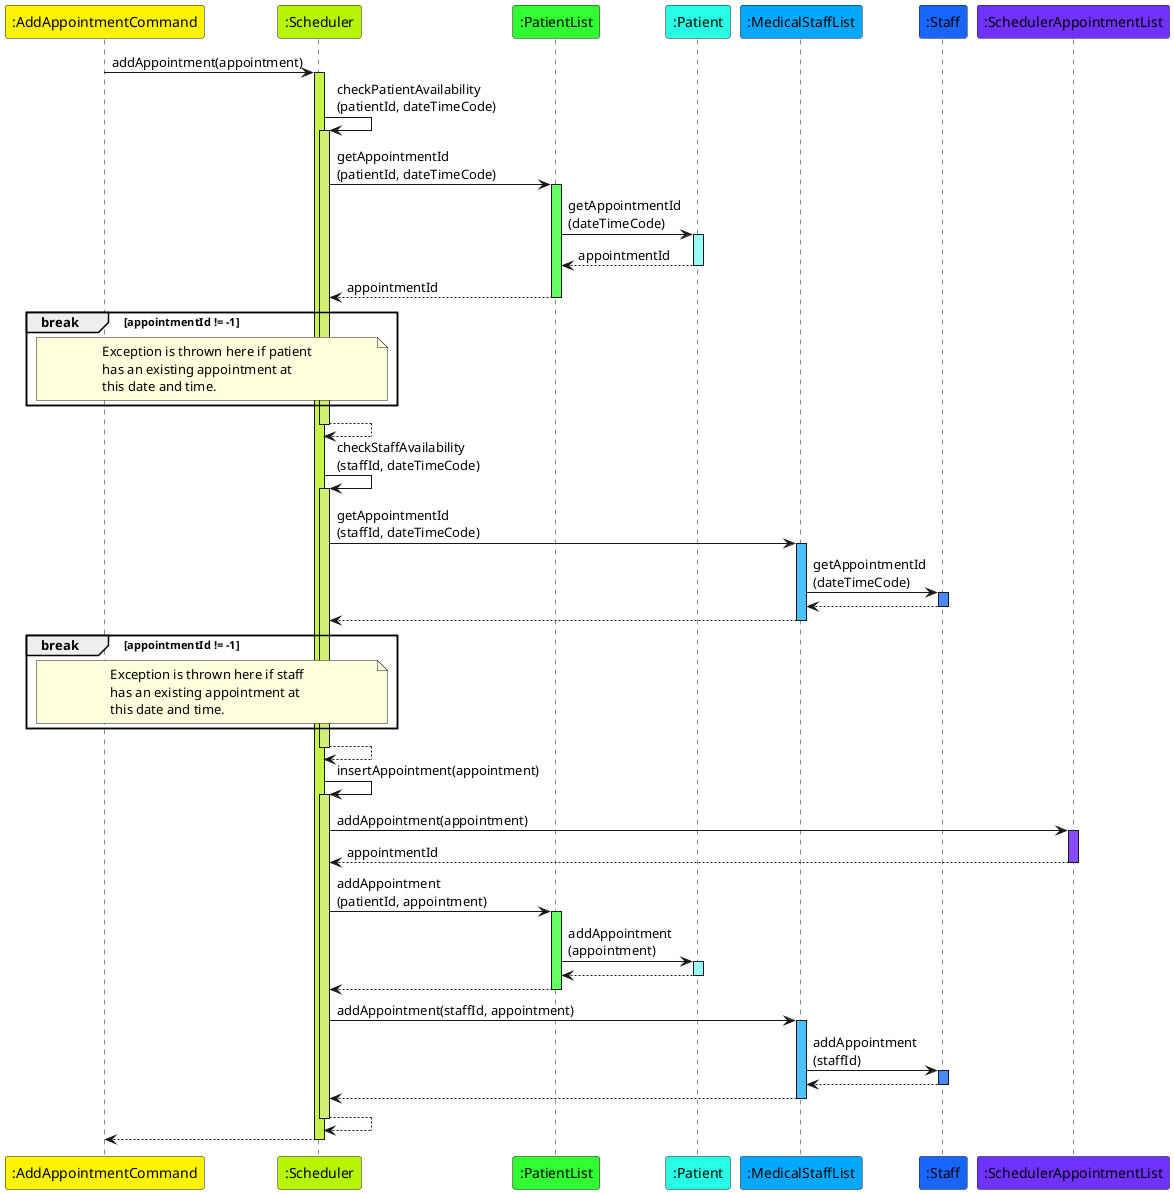 @startuml
!define ENTITY_COLOR_0 #FFF400
!define ENTITY_COLOR_1 #B6F400
!define ENTITY_COLOR_2 #32FF32
!define ENTITY_COLOR_3 #26FFE5
!define ENTITY_COLOR_4 #00A9FF
!define ENTITY_COLOR_5 #1966FF
!define ENTITY_COLOR_6 #7032FF

!define ACTIVATION_COLOR_0 #C8EF53
!define ACTIVATION_COLOR_1A #C7F248
!define ACTIVATION_COLOR_1B #D1EF77
!define ACTIVATION_COLOR_2 #66FF66
!define ACTIVATION_COLOR_3 #99FFF3
!define ACTIVATION_COLOR_4 #4CC3FF
!define ACTIVATION_COLOR_5 #4C88FF
!define ACTIVATION_COLOR_6 #874CFF

participant ":AddAppointmentCommand" as command ENTITY_COLOR_0
participant ":Scheduler" as scheduler ENTITY_COLOR_1
participant ":PatientList" as PL ENTITY_COLOR_2
participant ":Patient" as patient ENTITY_COLOR_3
participant ":MedicalStaffList" as SL ENTITY_COLOR_4
participant ":Staff" as staff ENTITY_COLOR_5
participant ":SchedulerAppointmentList" as AL ENTITY_COLOR_6

autoactivate on
command -> scheduler ACTIVATION_COLOR_1A: addAppointment(appointment)
scheduler -> scheduler ACTIVATION_COLOR_1B: checkPatientAvailability\n(patientId, dateTimeCode)
scheduler -> PL ACTIVATION_COLOR_2: getAppointmentId\n(patientId, dateTimeCode)
PL -> patient ACTIVATION_COLOR_3: getAppointmentId\n(dateTimeCode)
patient --> PL: appointmentId
PL --> scheduler: appointmentId

break appointmentId != -1
note over command, scheduler
Exception is thrown here if patient
has an existing appointment at
this date and time.
end note
end

scheduler --> scheduler
scheduler -> scheduler ACTIVATION_COLOR_1B: checkStaffAvailability\n(staffId, dateTimeCode)
scheduler -> SL ACTIVATION_COLOR_4: getAppointmentId\n(staffId, dateTimeCode)
SL -> staff ACTIVATION_COLOR_5: getAppointmentId\n(dateTimeCode)
staff --> SL
SL --> scheduler

break appointmentId != -1
note over command, scheduler
Exception is thrown here if staff
has an existing appointment at
this date and time.
end note
end

scheduler --> scheduler
scheduler -> scheduler ACTIVATION_COLOR_1B: insertAppointment(appointment)
scheduler -> AL ACTIVATION_COLOR_6: addAppointment(appointment)
AL --> scheduler: appointmentId
scheduler -> PL ACTIVATION_COLOR_2: addAppointment\n(patientId, appointment)
PL -> patient ACTIVATION_COLOR_3: addAppointment\n(appointment)
patient --> PL
PL --> scheduler
scheduler -> SL ACTIVATION_COLOR_4: addAppointment(staffId, appointment)
SL -> staff ACTIVATION_COLOR_5: addAppointment\n(staffId)
staff --> SL
SL --> scheduler
scheduler --> scheduler
scheduler --> command

@enduml